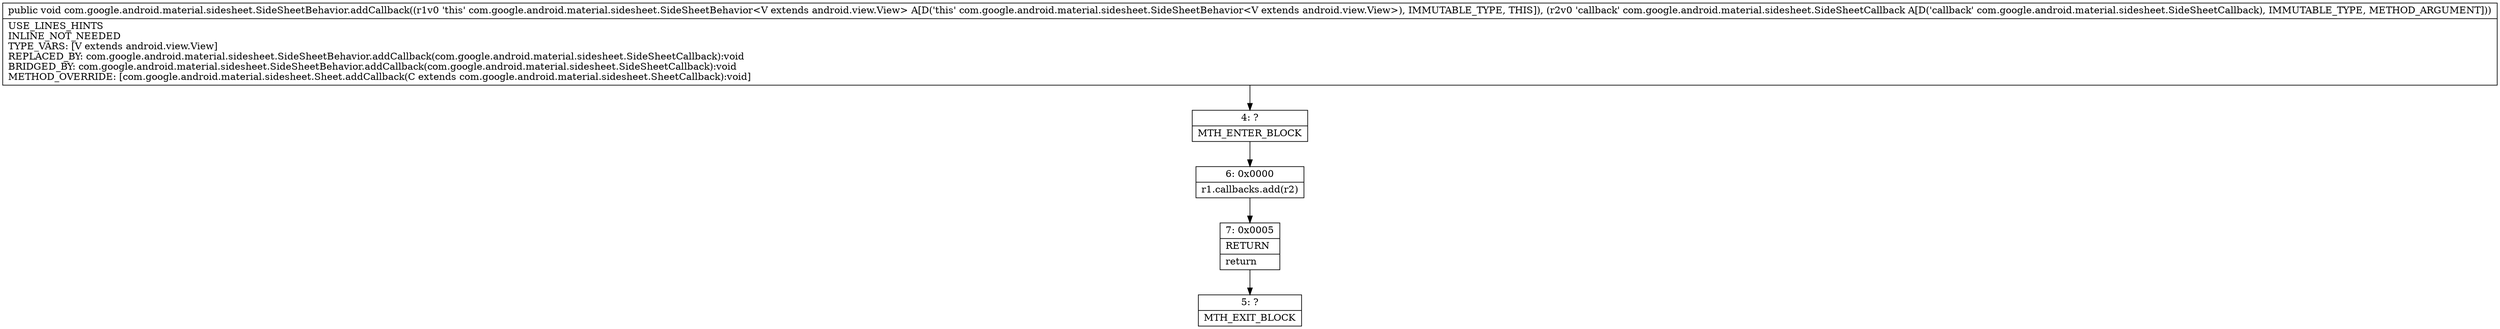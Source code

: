 digraph "CFG forcom.google.android.material.sidesheet.SideSheetBehavior.addCallback(Lcom\/google\/android\/material\/sidesheet\/SideSheetCallback;)V" {
Node_4 [shape=record,label="{4\:\ ?|MTH_ENTER_BLOCK\l}"];
Node_6 [shape=record,label="{6\:\ 0x0000|r1.callbacks.add(r2)\l}"];
Node_7 [shape=record,label="{7\:\ 0x0005|RETURN\l|return\l}"];
Node_5 [shape=record,label="{5\:\ ?|MTH_EXIT_BLOCK\l}"];
MethodNode[shape=record,label="{public void com.google.android.material.sidesheet.SideSheetBehavior.addCallback((r1v0 'this' com.google.android.material.sidesheet.SideSheetBehavior\<V extends android.view.View\> A[D('this' com.google.android.material.sidesheet.SideSheetBehavior\<V extends android.view.View\>), IMMUTABLE_TYPE, THIS]), (r2v0 'callback' com.google.android.material.sidesheet.SideSheetCallback A[D('callback' com.google.android.material.sidesheet.SideSheetCallback), IMMUTABLE_TYPE, METHOD_ARGUMENT]))  | USE_LINES_HINTS\lINLINE_NOT_NEEDED\lTYPE_VARS: [V extends android.view.View]\lREPLACED_BY: com.google.android.material.sidesheet.SideSheetBehavior.addCallback(com.google.android.material.sidesheet.SideSheetCallback):void\lBRIDGED_BY: com.google.android.material.sidesheet.SideSheetBehavior.addCallback(com.google.android.material.sidesheet.SideSheetCallback):void\lMETHOD_OVERRIDE: [com.google.android.material.sidesheet.Sheet.addCallback(C extends com.google.android.material.sidesheet.SheetCallback):void]\l}"];
MethodNode -> Node_4;Node_4 -> Node_6;
Node_6 -> Node_7;
Node_7 -> Node_5;
}

